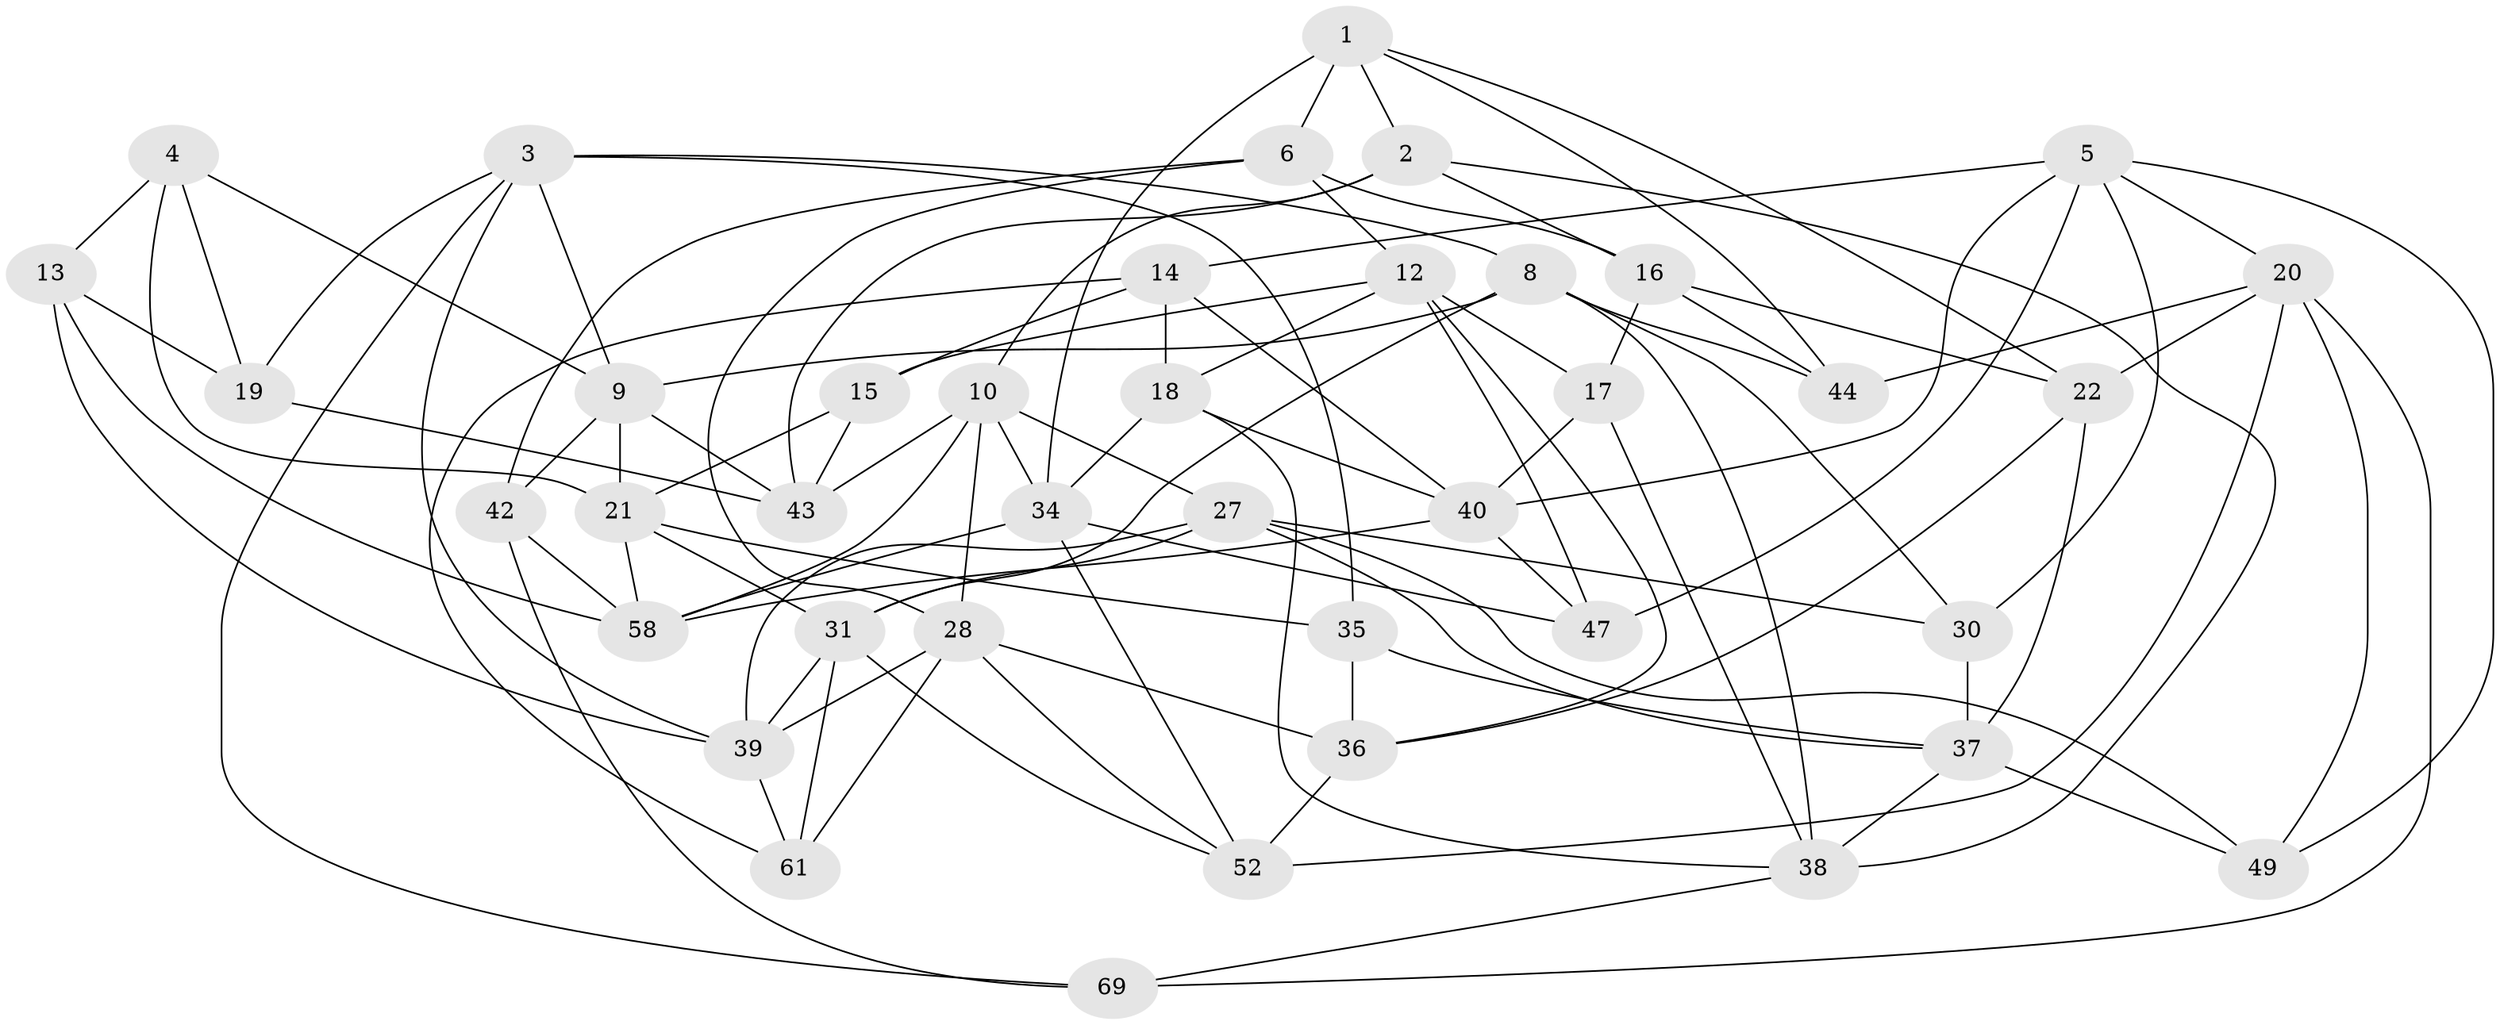 // original degree distribution, {4: 1.0}
// Generated by graph-tools (version 1.1) at 2025/11/02/27/25 16:11:44]
// undirected, 40 vertices, 102 edges
graph export_dot {
graph [start="1"]
  node [color=gray90,style=filled];
  1 [super="+11"];
  2 [super="+56"];
  3 [super="+7"];
  4;
  5 [super="+68"];
  6 [super="+32"];
  8 [super="+33"];
  9 [super="+50"];
  10 [super="+26"];
  12 [super="+23"];
  13 [super="+48"];
  14 [super="+60"];
  15;
  16 [super="+64"];
  17;
  18 [super="+63"];
  19 [super="+51"];
  20 [super="+66"];
  21 [super="+24"];
  22 [super="+25"];
  27 [super="+29"];
  28 [super="+46"];
  30;
  31 [super="+53"];
  34 [super="+65"];
  35;
  36 [super="+57"];
  37 [super="+45"];
  38 [super="+59"];
  39 [super="+54"];
  40 [super="+41"];
  42;
  43 [super="+55"];
  44;
  47;
  49;
  52 [super="+67"];
  58 [super="+62"];
  61;
  69;
  1 -- 44;
  1 -- 6 [weight=2];
  1 -- 22;
  1 -- 2;
  1 -- 34;
  2 -- 43 [weight=2];
  2 -- 38;
  2 -- 16;
  2 -- 10;
  3 -- 9;
  3 -- 39;
  3 -- 8;
  3 -- 35;
  3 -- 69;
  3 -- 19;
  4 -- 19;
  4 -- 13;
  4 -- 9;
  4 -- 21;
  5 -- 40;
  5 -- 47;
  5 -- 20;
  5 -- 49;
  5 -- 30;
  5 -- 14;
  6 -- 42;
  6 -- 16;
  6 -- 28;
  6 -- 12;
  8 -- 44;
  8 -- 38;
  8 -- 9;
  8 -- 30;
  8 -- 31;
  9 -- 42;
  9 -- 21;
  9 -- 43;
  10 -- 27;
  10 -- 28;
  10 -- 34;
  10 -- 43;
  10 -- 58;
  12 -- 17;
  12 -- 15;
  12 -- 47;
  12 -- 36;
  12 -- 18;
  13 -- 39;
  13 -- 58;
  13 -- 19 [weight=3];
  14 -- 18 [weight=2];
  14 -- 61;
  14 -- 15;
  14 -- 40;
  15 -- 43;
  15 -- 21;
  16 -- 22 [weight=2];
  16 -- 17;
  16 -- 44;
  17 -- 38;
  17 -- 40;
  18 -- 38;
  18 -- 34;
  18 -- 40;
  19 -- 43;
  20 -- 22;
  20 -- 49;
  20 -- 69;
  20 -- 44;
  20 -- 52;
  21 -- 35;
  21 -- 31;
  21 -- 58;
  22 -- 36;
  22 -- 37;
  27 -- 37;
  27 -- 31;
  27 -- 49;
  27 -- 30;
  27 -- 39;
  28 -- 39;
  28 -- 61;
  28 -- 36;
  28 -- 52;
  30 -- 37;
  31 -- 52;
  31 -- 61;
  31 -- 39;
  34 -- 47;
  34 -- 58;
  34 -- 52;
  35 -- 36;
  35 -- 37;
  36 -- 52 [weight=2];
  37 -- 38;
  37 -- 49;
  38 -- 69;
  39 -- 61;
  40 -- 47;
  40 -- 58;
  42 -- 69;
  42 -- 58;
}
